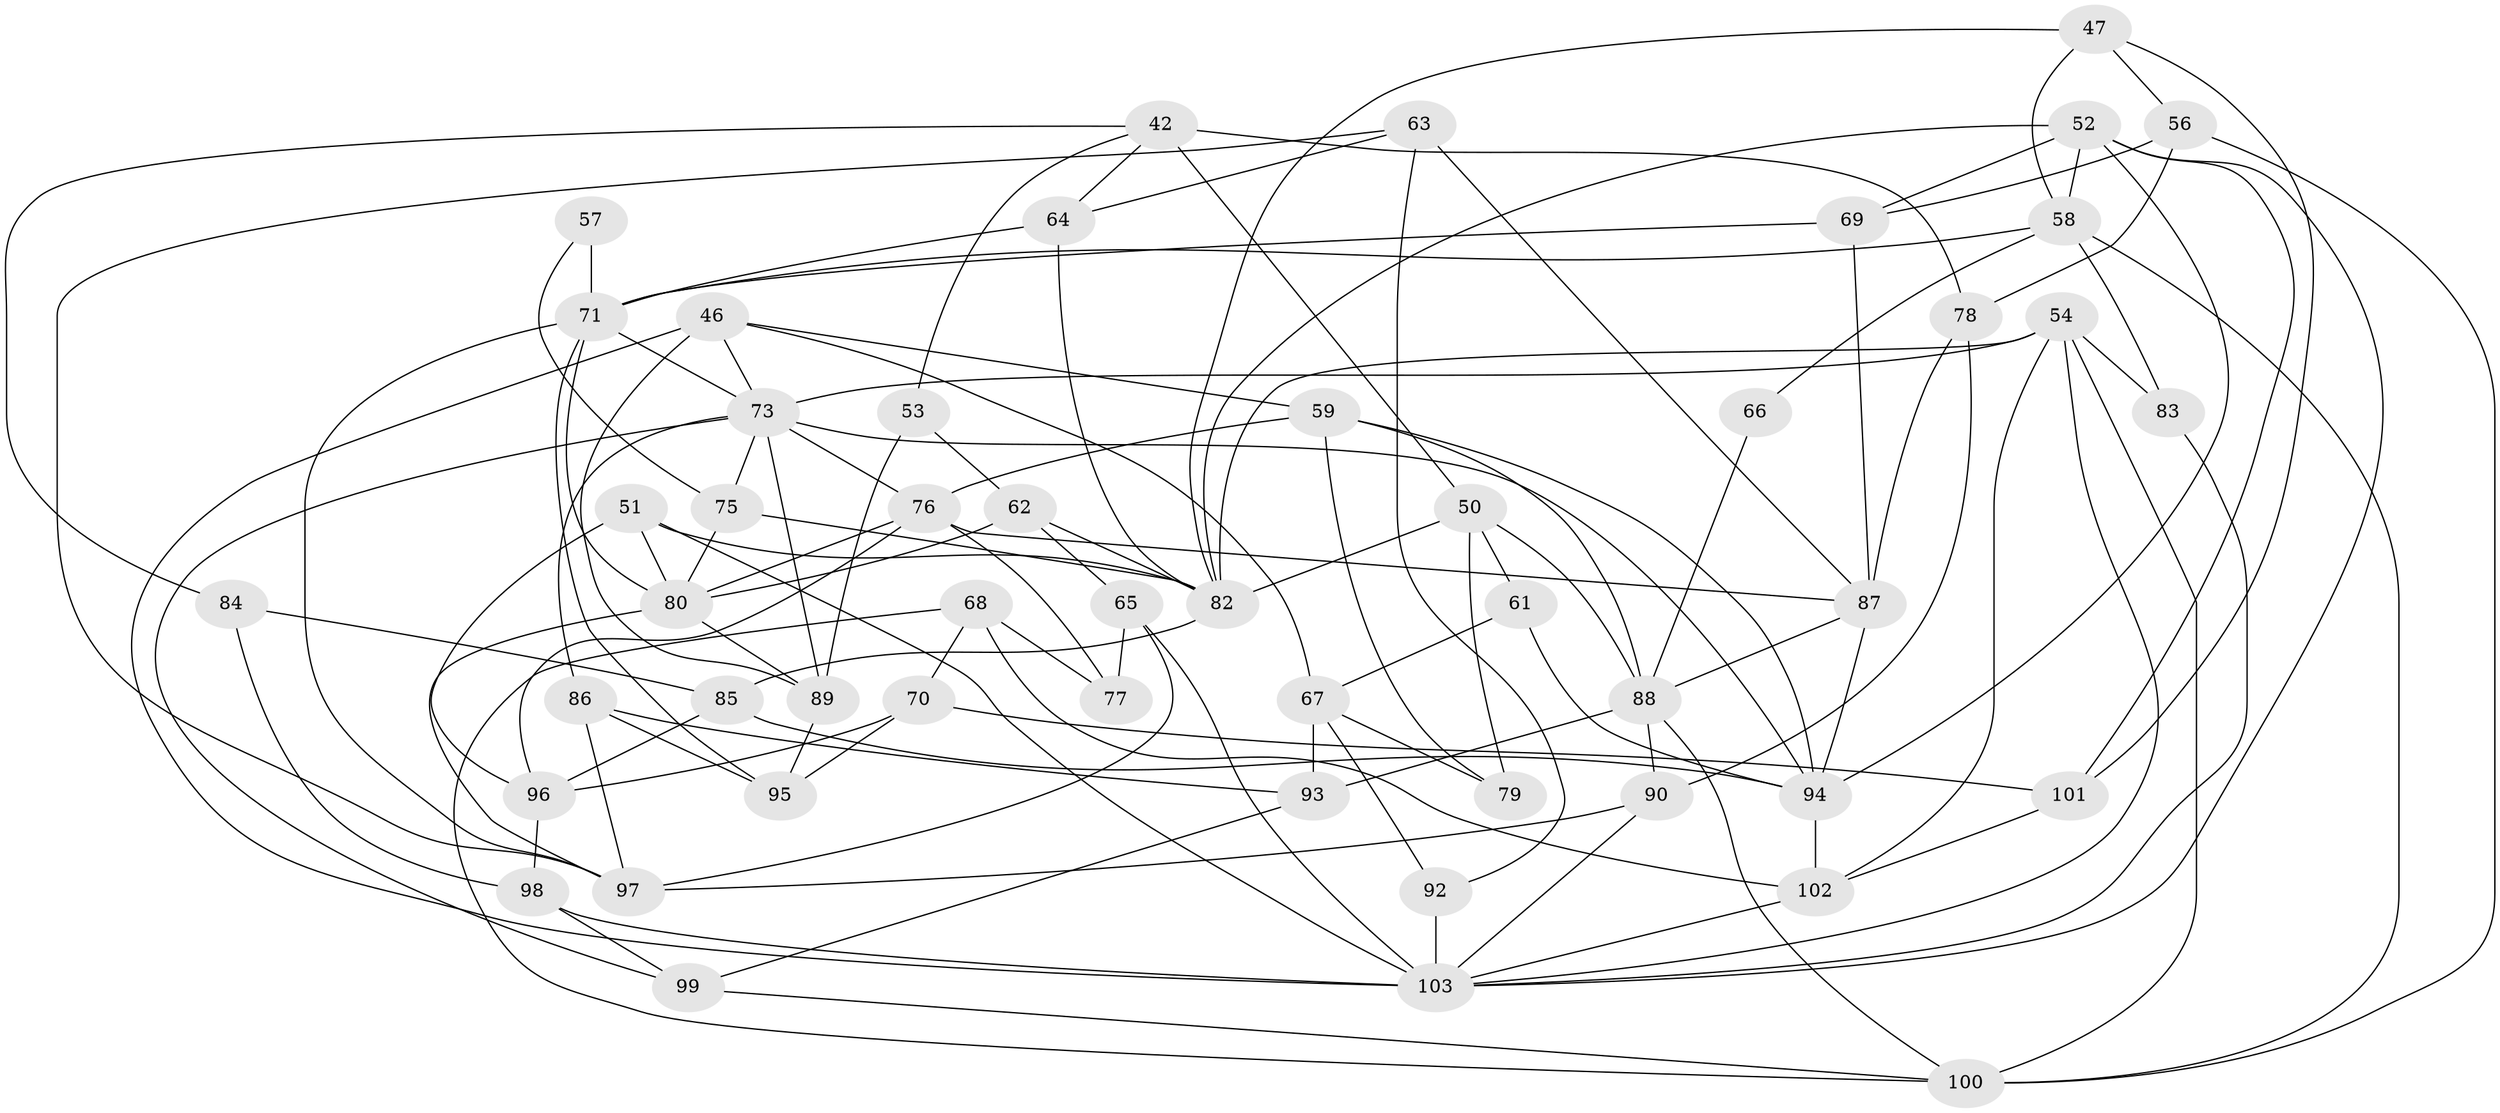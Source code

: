 // original degree distribution, {4: 1.0}
// Generated by graph-tools (version 1.1) at 2025/02/03/04/25 22:02:15]
// undirected, 51 vertices, 122 edges
graph export_dot {
graph [start="1"]
  node [color=gray90,style=filled];
  42 [super="+39"];
  46 [super="+3"];
  47;
  50 [super="+4+28"];
  51;
  52 [super="+45"];
  53;
  54 [super="+35"];
  56;
  57;
  58 [super="+7+6"];
  59 [super="+48"];
  61;
  62;
  63;
  64;
  65 [super="+19"];
  66;
  67 [super="+37"];
  68 [super="+44"];
  69;
  70;
  71 [super="+60+24"];
  73 [super="+14+15+18+36"];
  75;
  76 [super="+72"];
  77;
  78;
  79;
  80 [super="+11+29"];
  82 [super="+40"];
  83;
  84;
  85 [super="+26"];
  86;
  87 [super="+31"];
  88 [super="+5+49"];
  89 [super="+30"];
  90;
  92;
  93;
  94 [super="+34"];
  95;
  96 [super="+17"];
  97 [super="+43+25"];
  98;
  99;
  100 [super="+16+10"];
  101;
  102 [super="+91"];
  103 [super="+81+74"];
  42 -- 64;
  42 -- 53;
  42 -- 50 [weight=2];
  42 -- 84;
  42 -- 78;
  46 -- 67;
  46 -- 89;
  46 -- 59;
  46 -- 73;
  46 -- 103 [weight=2];
  47 -- 56;
  47 -- 101;
  47 -- 58;
  47 -- 82;
  50 -- 61;
  50 -- 79;
  50 -- 88;
  50 -- 82 [weight=3];
  51 -- 82;
  51 -- 96;
  51 -- 80;
  51 -- 103;
  52 -- 101;
  52 -- 94;
  52 -- 82;
  52 -- 58;
  52 -- 69;
  52 -- 103;
  53 -- 89 [weight=2];
  53 -- 62;
  54 -- 100 [weight=3];
  54 -- 73;
  54 -- 82 [weight=2];
  54 -- 83;
  54 -- 102;
  54 -- 103 [weight=2];
  56 -- 69;
  56 -- 78;
  56 -- 100;
  57 -- 71 [weight=3];
  57 -- 75;
  58 -- 66 [weight=2];
  58 -- 83 [weight=2];
  58 -- 71;
  58 -- 100;
  59 -- 79 [weight=2];
  59 -- 94;
  59 -- 76;
  59 -- 88;
  61 -- 67 [weight=2];
  61 -- 94;
  62 -- 80;
  62 -- 65;
  62 -- 82;
  63 -- 87;
  63 -- 64;
  63 -- 97;
  63 -- 92;
  64 -- 71;
  64 -- 82;
  65 -- 103 [weight=2];
  65 -- 77;
  65 -- 97 [weight=2];
  66 -- 88 [weight=2];
  67 -- 93;
  67 -- 92;
  67 -- 79;
  68 -- 77 [weight=2];
  68 -- 70;
  68 -- 100 [weight=2];
  68 -- 102;
  69 -- 71;
  69 -- 87;
  70 -- 95;
  70 -- 101;
  70 -- 96;
  71 -- 97 [weight=2];
  71 -- 95;
  71 -- 80;
  71 -- 73 [weight=2];
  73 -- 94;
  73 -- 75;
  73 -- 76 [weight=3];
  73 -- 89;
  73 -- 86;
  73 -- 99;
  75 -- 82;
  75 -- 80;
  76 -- 80 [weight=2];
  76 -- 96;
  76 -- 77;
  76 -- 87 [weight=2];
  78 -- 90;
  78 -- 87;
  80 -- 89;
  80 -- 97;
  82 -- 85;
  83 -- 103;
  84 -- 85 [weight=2];
  84 -- 98;
  85 -- 94;
  85 -- 96 [weight=2];
  86 -- 95;
  86 -- 93;
  86 -- 97;
  87 -- 88 [weight=2];
  87 -- 94;
  88 -- 93;
  88 -- 100 [weight=2];
  88 -- 90;
  89 -- 95;
  90 -- 97;
  90 -- 103;
  92 -- 103 [weight=2];
  93 -- 99;
  94 -- 102 [weight=2];
  96 -- 98;
  98 -- 103;
  98 -- 99;
  99 -- 100;
  101 -- 102;
  102 -- 103;
}
